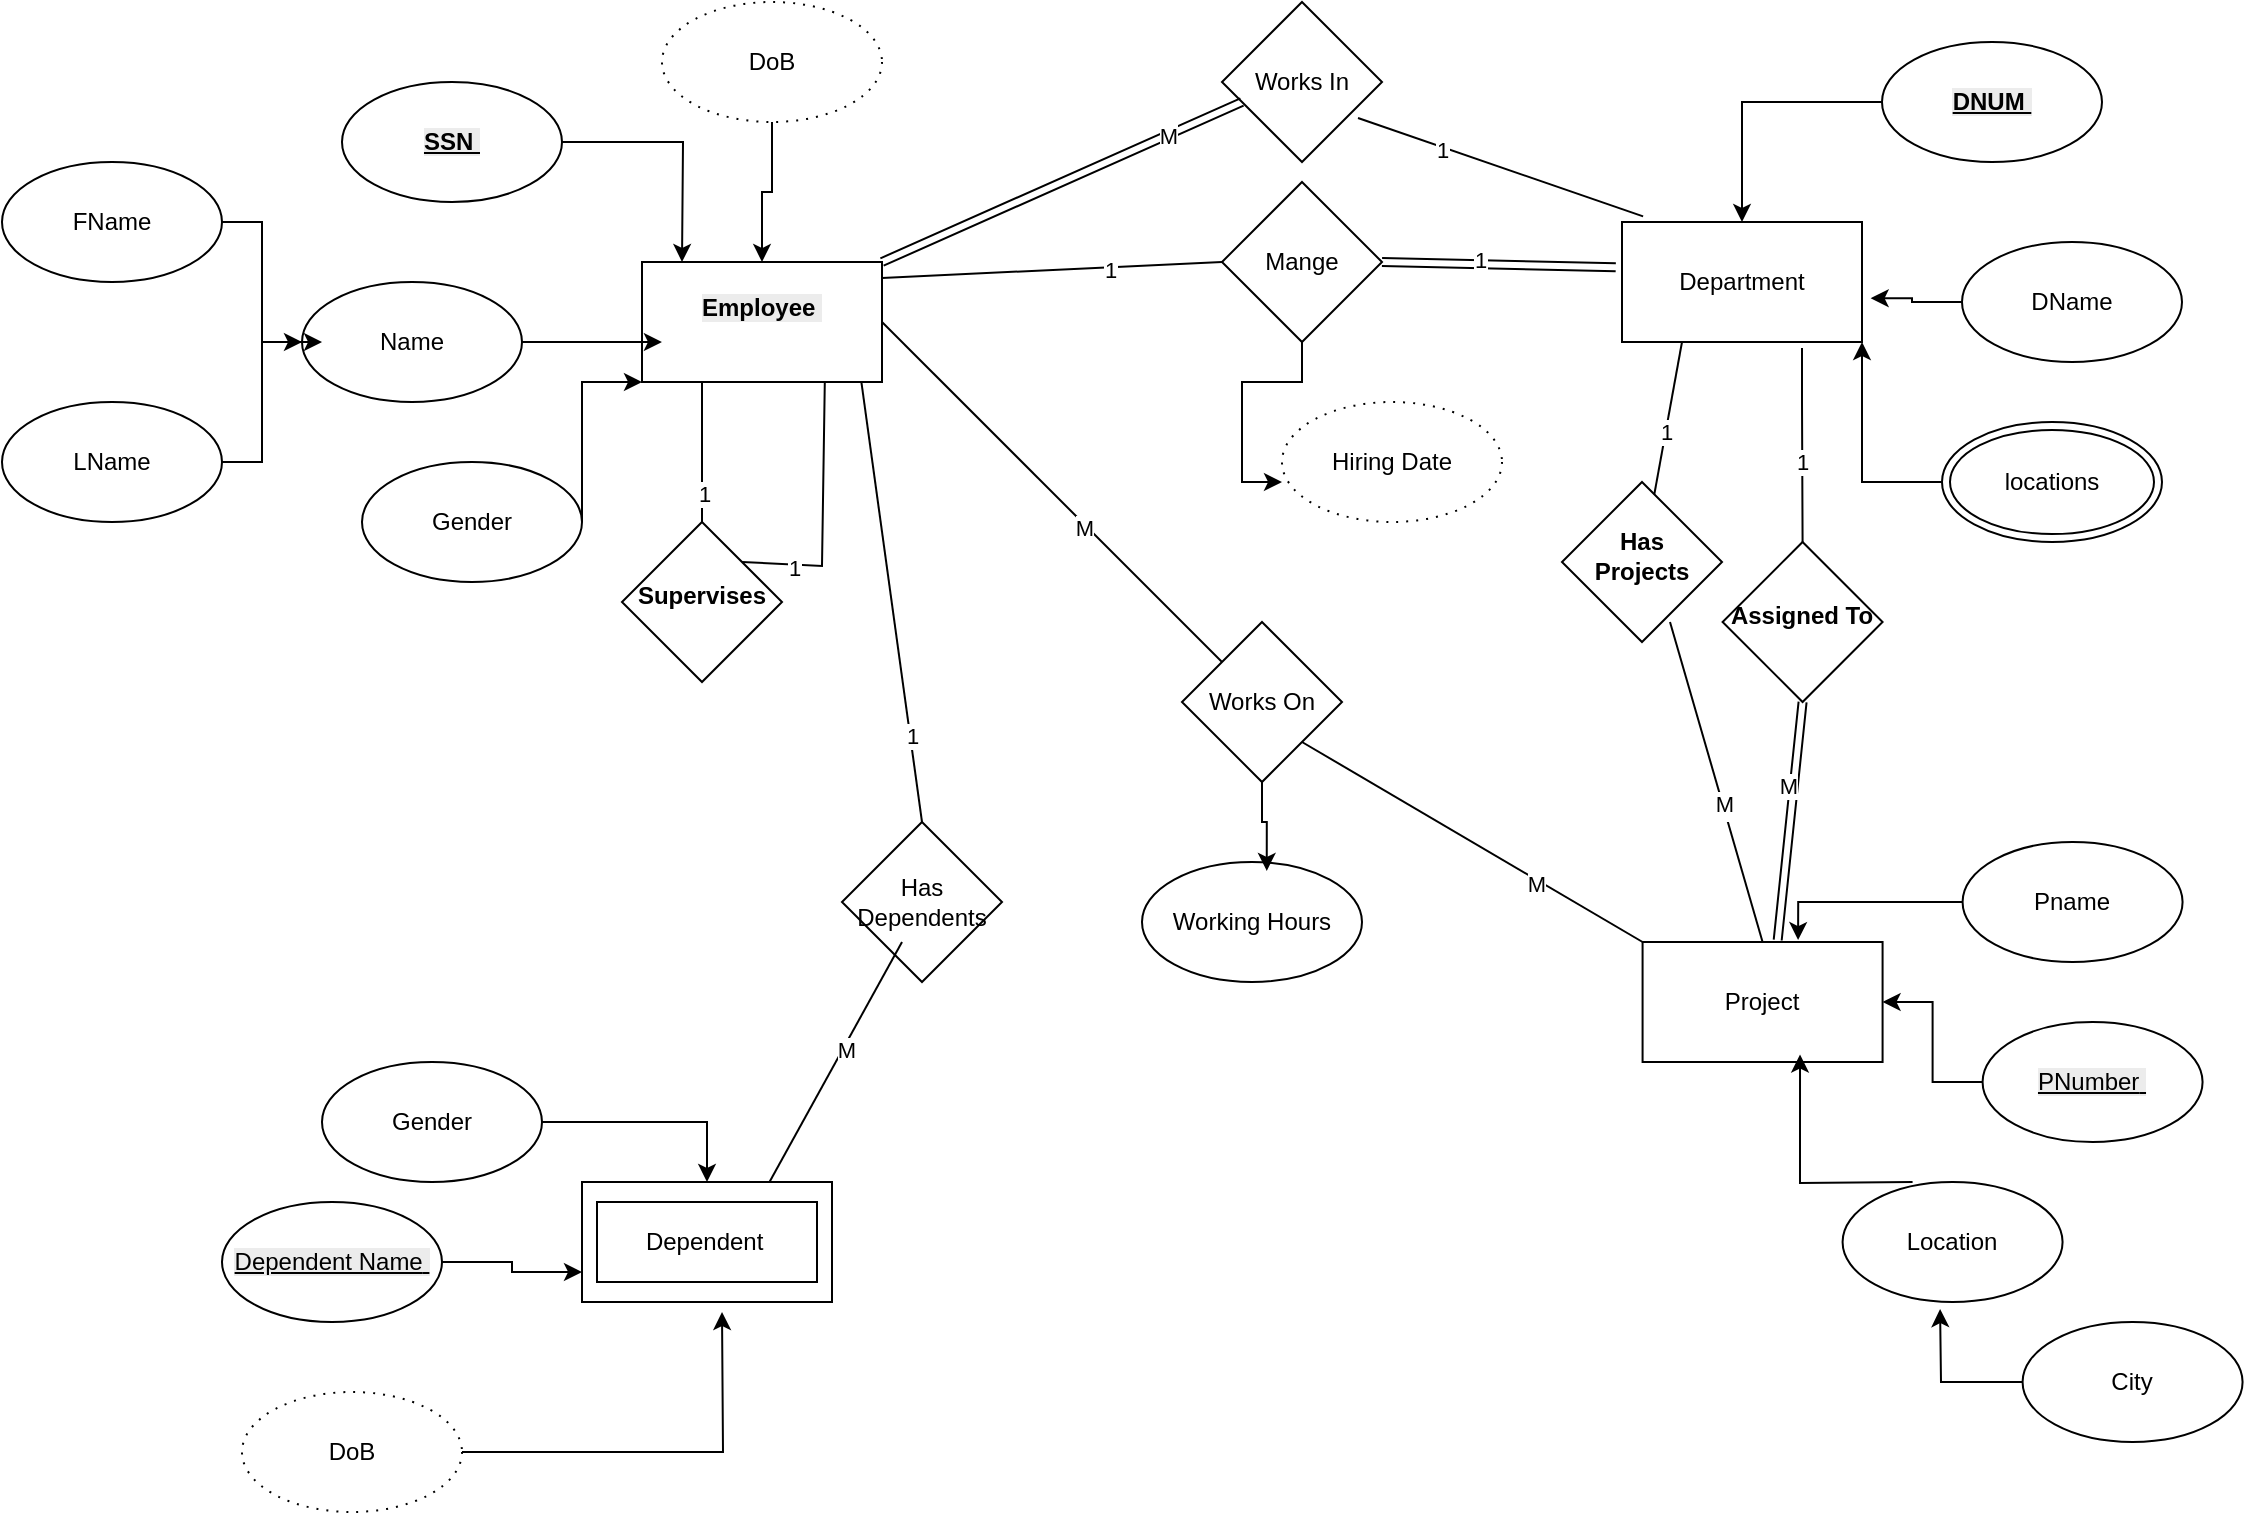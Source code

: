 <mxfile version="26.2.14">
  <diagram id="R2lEEEUBdFMjLlhIrx00" name="Page-1">
    <mxGraphModel dx="2094" dy="699" grid="1" gridSize="10" guides="1" tooltips="1" connect="1" arrows="1" fold="1" page="1" pageScale="1" pageWidth="850" pageHeight="1100" math="0" shadow="0" extFonts="Permanent Marker^https://fonts.googleapis.com/css?family=Permanent+Marker">
      <root>
        <mxCell id="0" />
        <mxCell id="1" parent="0" />
        <mxCell id="DVsW5HRaYk_oVRqKMWnU-54" value="" style="shape=doubleRect;rounded=0;whiteSpace=wrap;html=1;" vertex="1" parent="1">
          <mxGeometry y="590" width="125" height="60" as="geometry" />
        </mxCell>
        <mxCell id="DVsW5HRaYk_oVRqKMWnU-56" value="Dependent&amp;nbsp;" style="rounded=0;whiteSpace=wrap;html=1;" vertex="1" parent="1">
          <mxGeometry x="7.5" y="600" width="110" height="40" as="geometry" />
        </mxCell>
        <mxCell id="DVsW5HRaYk_oVRqKMWnU-19" style="edgeStyle=orthogonalEdgeStyle;rounded=0;orthogonalLoop=1;jettySize=auto;html=1;" edge="1" parent="1" source="DVsW5HRaYk_oVRqKMWnU-14">
          <mxGeometry relative="1" as="geometry">
            <mxPoint x="50" y="130" as="targetPoint" />
          </mxGeometry>
        </mxCell>
        <mxCell id="DVsW5HRaYk_oVRqKMWnU-14" value="&lt;span style=&quot;color: rgb(0, 0, 0); font-family: Helvetica; font-size: 12px; font-style: normal; font-variant-ligatures: normal; font-variant-caps: normal; font-weight: 700; letter-spacing: normal; orphans: 2; text-align: left; text-indent: 0px; text-transform: none; widows: 2; word-spacing: 0px; -webkit-text-stroke-width: 0px; white-space: nowrap; background-color: rgb(236, 236, 236); text-decoration: underline; float: none; display: inline !important;&quot;&gt;SSN&amp;nbsp;&lt;/span&gt;" style="ellipse;whiteSpace=wrap;html=1;" vertex="1" parent="1">
          <mxGeometry x="-120" y="40" width="110" height="60" as="geometry" />
        </mxCell>
        <mxCell id="DVsW5HRaYk_oVRqKMWnU-15" value="&#xa;&lt;span style=&quot;color: rgb(0, 0, 0); font-family: Helvetica; font-size: 12px; font-style: normal; font-variant-ligatures: normal; font-variant-caps: normal; font-weight: 700; letter-spacing: normal; orphans: 2; text-align: center; text-indent: 0px; text-transform: none; widows: 2; word-spacing: 0px; -webkit-text-stroke-width: 0px; white-space: nowrap; background-color: rgb(236, 236, 236); text-decoration-thickness: initial; text-decoration-style: initial; text-decoration-color: initial; display: inline !important; float: none;&quot;&gt;Employee&amp;nbsp;&lt;/span&gt;&#xa;&#xa;" style="rounded=0;whiteSpace=wrap;html=1;" vertex="1" parent="1">
          <mxGeometry x="30" y="130" width="120" height="60" as="geometry" />
        </mxCell>
        <mxCell id="DVsW5HRaYk_oVRqKMWnU-18" value="&lt;span style=&quot;text-align: left; text-wrap-mode: nowrap;&quot;&gt;Name&lt;/span&gt;" style="ellipse;whiteSpace=wrap;html=1;" vertex="1" parent="1">
          <mxGeometry x="-140" y="140" width="110" height="60" as="geometry" />
        </mxCell>
        <mxCell id="DVsW5HRaYk_oVRqKMWnU-20" value="&lt;span style=&quot;text-align: left; text-wrap-mode: nowrap;&quot;&gt;LName&lt;/span&gt;" style="ellipse;whiteSpace=wrap;html=1;" vertex="1" parent="1">
          <mxGeometry x="-290" y="200" width="110" height="60" as="geometry" />
        </mxCell>
        <mxCell id="DVsW5HRaYk_oVRqKMWnU-23" style="edgeStyle=orthogonalEdgeStyle;rounded=0;orthogonalLoop=1;jettySize=auto;html=1;entryX=0;entryY=0.5;entryDx=0;entryDy=0;" edge="1" parent="1" source="DVsW5HRaYk_oVRqKMWnU-21" target="DVsW5HRaYk_oVRqKMWnU-18">
          <mxGeometry relative="1" as="geometry" />
        </mxCell>
        <mxCell id="DVsW5HRaYk_oVRqKMWnU-21" value="&lt;span style=&quot;text-align: left; text-wrap-mode: nowrap;&quot;&gt;FName&lt;/span&gt;" style="ellipse;whiteSpace=wrap;html=1;" vertex="1" parent="1">
          <mxGeometry x="-290" y="80" width="110" height="60" as="geometry" />
        </mxCell>
        <mxCell id="DVsW5HRaYk_oVRqKMWnU-24" style="edgeStyle=orthogonalEdgeStyle;rounded=0;orthogonalLoop=1;jettySize=auto;html=1;entryX=0.091;entryY=0.5;entryDx=0;entryDy=0;entryPerimeter=0;" edge="1" parent="1" source="DVsW5HRaYk_oVRqKMWnU-20" target="DVsW5HRaYk_oVRqKMWnU-18">
          <mxGeometry relative="1" as="geometry" />
        </mxCell>
        <mxCell id="DVsW5HRaYk_oVRqKMWnU-25" style="edgeStyle=orthogonalEdgeStyle;rounded=0;orthogonalLoop=1;jettySize=auto;html=1;entryX=0.083;entryY=0.667;entryDx=0;entryDy=0;entryPerimeter=0;" edge="1" parent="1" source="DVsW5HRaYk_oVRqKMWnU-18" target="DVsW5HRaYk_oVRqKMWnU-15">
          <mxGeometry relative="1" as="geometry" />
        </mxCell>
        <mxCell id="DVsW5HRaYk_oVRqKMWnU-27" style="edgeStyle=orthogonalEdgeStyle;rounded=0;orthogonalLoop=1;jettySize=auto;html=1;" edge="1" parent="1" source="DVsW5HRaYk_oVRqKMWnU-26">
          <mxGeometry relative="1" as="geometry">
            <mxPoint x="30" y="190" as="targetPoint" />
            <Array as="points">
              <mxPoint y="190" />
            </Array>
          </mxGeometry>
        </mxCell>
        <mxCell id="DVsW5HRaYk_oVRqKMWnU-26" value="&lt;span style=&quot;text-align: left; text-wrap-mode: nowrap;&quot;&gt;Gender&lt;/span&gt;" style="ellipse;whiteSpace=wrap;html=1;" vertex="1" parent="1">
          <mxGeometry x="-110" y="230" width="110" height="60" as="geometry" />
        </mxCell>
        <mxCell id="DVsW5HRaYk_oVRqKMWnU-31" style="edgeStyle=orthogonalEdgeStyle;rounded=0;orthogonalLoop=1;jettySize=auto;html=1;entryX=0.5;entryY=0;entryDx=0;entryDy=0;" edge="1" parent="1" source="DVsW5HRaYk_oVRqKMWnU-28" target="DVsW5HRaYk_oVRqKMWnU-15">
          <mxGeometry relative="1" as="geometry" />
        </mxCell>
        <mxCell id="DVsW5HRaYk_oVRqKMWnU-28" value="&lt;div style=&quot;text-align: left;&quot;&gt;&lt;span style=&quot;background-color: transparent; color: light-dark(rgb(0, 0, 0), rgb(255, 255, 255)); text-wrap-mode: nowrap;&quot;&gt;DoB&lt;/span&gt;&lt;/div&gt;" style="ellipse;whiteSpace=wrap;html=1;dashed=1;dashPattern=1 4;points=[[0,0,0,0,0],[0,0.5,0,0,0],[0,1,0,0,0],[0.5,0,0,0,0],[0.5,1,0,0,0],[1,0,0,0,0],[1,0.5,0,0,0],[1,1,0,0,0]];" vertex="1" parent="1">
          <mxGeometry x="40" width="110" height="60" as="geometry" />
        </mxCell>
        <mxCell id="DVsW5HRaYk_oVRqKMWnU-33" value="Department" style="rounded=0;whiteSpace=wrap;html=1;" vertex="1" parent="1">
          <mxGeometry x="520" y="110" width="120" height="60" as="geometry" />
        </mxCell>
        <mxCell id="DVsW5HRaYk_oVRqKMWnU-40" style="edgeStyle=orthogonalEdgeStyle;rounded=0;orthogonalLoop=1;jettySize=auto;html=1;entryX=0.5;entryY=0;entryDx=0;entryDy=0;" edge="1" parent="1" source="DVsW5HRaYk_oVRqKMWnU-34" target="DVsW5HRaYk_oVRqKMWnU-33">
          <mxGeometry relative="1" as="geometry" />
        </mxCell>
        <mxCell id="DVsW5HRaYk_oVRqKMWnU-34" value="&lt;span style=&quot;color: rgb(0, 0, 0); font-family: Helvetica; font-size: 12px; font-style: normal; font-variant-ligatures: normal; font-variant-caps: normal; font-weight: 700; letter-spacing: normal; orphans: 2; text-align: left; text-indent: 0px; text-transform: none; widows: 2; word-spacing: 0px; -webkit-text-stroke-width: 0px; white-space: nowrap; background-color: rgb(236, 236, 236); text-decoration: underline; float: none; display: inline !important;&quot;&gt;DNUM&amp;nbsp;&lt;/span&gt;" style="ellipse;whiteSpace=wrap;html=1;" vertex="1" parent="1">
          <mxGeometry x="650" y="20" width="110" height="60" as="geometry" />
        </mxCell>
        <mxCell id="DVsW5HRaYk_oVRqKMWnU-35" value="DName" style="ellipse;whiteSpace=wrap;html=1;" vertex="1" parent="1">
          <mxGeometry x="690" y="120" width="110" height="60" as="geometry" />
        </mxCell>
        <mxCell id="DVsW5HRaYk_oVRqKMWnU-36" value="locations" style="shape=doubleEllipse;whiteSpace=wrap;html=1;" vertex="1" parent="1">
          <mxGeometry x="680" y="210" width="110" height="60" as="geometry" />
        </mxCell>
        <mxCell id="DVsW5HRaYk_oVRqKMWnU-41" style="edgeStyle=orthogonalEdgeStyle;rounded=0;orthogonalLoop=1;jettySize=auto;html=1;entryX=1.036;entryY=0.635;entryDx=0;entryDy=0;entryPerimeter=0;" edge="1" parent="1" source="DVsW5HRaYk_oVRqKMWnU-35" target="DVsW5HRaYk_oVRqKMWnU-33">
          <mxGeometry relative="1" as="geometry" />
        </mxCell>
        <mxCell id="DVsW5HRaYk_oVRqKMWnU-42" style="edgeStyle=orthogonalEdgeStyle;rounded=0;orthogonalLoop=1;jettySize=auto;html=1;" edge="1" parent="1" source="DVsW5HRaYk_oVRqKMWnU-36">
          <mxGeometry relative="1" as="geometry">
            <mxPoint x="640" y="170" as="targetPoint" />
            <Array as="points">
              <mxPoint x="640" y="240" />
              <mxPoint x="640" y="171" />
            </Array>
          </mxGeometry>
        </mxCell>
        <mxCell id="DVsW5HRaYk_oVRqKMWnU-44" value="Project" style="rounded=0;whiteSpace=wrap;html=1;" vertex="1" parent="1">
          <mxGeometry x="530.29" y="470" width="120" height="60" as="geometry" />
        </mxCell>
        <mxCell id="DVsW5HRaYk_oVRqKMWnU-45" value="Pname" style="ellipse;whiteSpace=wrap;html=1;" vertex="1" parent="1">
          <mxGeometry x="690.29" y="420" width="110" height="60" as="geometry" />
        </mxCell>
        <mxCell id="DVsW5HRaYk_oVRqKMWnU-46" value="City" style="ellipse;whiteSpace=wrap;html=1;" vertex="1" parent="1">
          <mxGeometry x="720.29" y="660" width="110" height="60" as="geometry" />
        </mxCell>
        <mxCell id="DVsW5HRaYk_oVRqKMWnU-47" value="Location" style="ellipse;whiteSpace=wrap;html=1;" vertex="1" parent="1">
          <mxGeometry x="630.29" y="590" width="110" height="60" as="geometry" />
        </mxCell>
        <mxCell id="DVsW5HRaYk_oVRqKMWnU-51" style="edgeStyle=orthogonalEdgeStyle;rounded=0;orthogonalLoop=1;jettySize=auto;html=1;entryX=1;entryY=0.5;entryDx=0;entryDy=0;" edge="1" parent="1" source="DVsW5HRaYk_oVRqKMWnU-48" target="DVsW5HRaYk_oVRqKMWnU-44">
          <mxGeometry relative="1" as="geometry" />
        </mxCell>
        <mxCell id="DVsW5HRaYk_oVRqKMWnU-48" value="&lt;span style=&quot;color: rgb(0, 0, 0); font-family: Helvetica; font-size: 12px; font-style: normal; font-variant-ligatures: normal; font-variant-caps: normal; font-weight: 700; letter-spacing: normal; orphans: 2; text-align: left; text-indent: 0px; text-transform: none; widows: 2; word-spacing: 0px; -webkit-text-stroke-width: 0px; white-space: nowrap; background-color: rgb(236, 236, 236); text-decoration: underline; float: none; display: inline !important;&quot;&gt;&lt;span style=&quot;font-weight: 400; text-align: center; text-wrap-mode: wrap;&quot;&gt;PNumber&lt;/span&gt;&amp;nbsp;&lt;/span&gt;" style="ellipse;whiteSpace=wrap;html=1;" vertex="1" parent="1">
          <mxGeometry x="700.29" y="510" width="110" height="60" as="geometry" />
        </mxCell>
        <mxCell id="DVsW5HRaYk_oVRqKMWnU-50" style="edgeStyle=orthogonalEdgeStyle;rounded=0;orthogonalLoop=1;jettySize=auto;html=1;entryX=0.648;entryY=-0.016;entryDx=0;entryDy=0;entryPerimeter=0;" edge="1" parent="1" source="DVsW5HRaYk_oVRqKMWnU-45" target="DVsW5HRaYk_oVRqKMWnU-44">
          <mxGeometry relative="1" as="geometry" />
        </mxCell>
        <mxCell id="DVsW5HRaYk_oVRqKMWnU-52" style="edgeStyle=orthogonalEdgeStyle;rounded=0;orthogonalLoop=1;jettySize=auto;html=1;entryX=0.656;entryY=0.938;entryDx=0;entryDy=0;entryPerimeter=0;" edge="1" parent="1" target="DVsW5HRaYk_oVRqKMWnU-44">
          <mxGeometry relative="1" as="geometry">
            <mxPoint x="665.29" y="590" as="sourcePoint" />
          </mxGeometry>
        </mxCell>
        <mxCell id="DVsW5HRaYk_oVRqKMWnU-53" style="edgeStyle=orthogonalEdgeStyle;rounded=0;orthogonalLoop=1;jettySize=auto;html=1;entryX=0.625;entryY=1.059;entryDx=0;entryDy=0;entryPerimeter=0;" edge="1" parent="1" source="DVsW5HRaYk_oVRqKMWnU-46">
          <mxGeometry relative="1" as="geometry">
            <mxPoint x="679.04" y="653.54" as="targetPoint" />
          </mxGeometry>
        </mxCell>
        <mxCell id="DVsW5HRaYk_oVRqKMWnU-61" style="edgeStyle=orthogonalEdgeStyle;rounded=0;orthogonalLoop=1;jettySize=auto;html=1;entryX=0.5;entryY=0;entryDx=0;entryDy=0;" edge="1" parent="1" source="DVsW5HRaYk_oVRqKMWnU-57" target="DVsW5HRaYk_oVRqKMWnU-54">
          <mxGeometry relative="1" as="geometry" />
        </mxCell>
        <mxCell id="DVsW5HRaYk_oVRqKMWnU-57" value="Gender" style="ellipse;whiteSpace=wrap;html=1;" vertex="1" parent="1">
          <mxGeometry x="-130" y="530" width="110" height="60" as="geometry" />
        </mxCell>
        <mxCell id="DVsW5HRaYk_oVRqKMWnU-62" style="edgeStyle=orthogonalEdgeStyle;rounded=0;orthogonalLoop=1;jettySize=auto;html=1;entryX=0;entryY=0.75;entryDx=0;entryDy=0;" edge="1" parent="1" source="DVsW5HRaYk_oVRqKMWnU-58" target="DVsW5HRaYk_oVRqKMWnU-54">
          <mxGeometry relative="1" as="geometry" />
        </mxCell>
        <mxCell id="DVsW5HRaYk_oVRqKMWnU-58" value="&lt;span style=&quot;color: rgb(0, 0, 0); font-family: Helvetica; font-size: 12px; font-style: normal; font-variant-ligatures: normal; font-variant-caps: normal; font-weight: 700; letter-spacing: normal; orphans: 2; text-align: left; text-indent: 0px; text-transform: none; widows: 2; word-spacing: 0px; -webkit-text-stroke-width: 0px; white-space: nowrap; background-color: rgb(236, 236, 236); text-decoration: underline; float: none; display: inline !important;&quot;&gt;&lt;span style=&quot;font-weight: 400; text-align: center; text-wrap-mode: wrap;&quot;&gt;Dependent Name&lt;/span&gt;&amp;nbsp;&lt;/span&gt;" style="ellipse;whiteSpace=wrap;html=1;" vertex="1" parent="1">
          <mxGeometry x="-180" y="600" width="110" height="60" as="geometry" />
        </mxCell>
        <mxCell id="DVsW5HRaYk_oVRqKMWnU-63" style="edgeStyle=orthogonalEdgeStyle;rounded=0;orthogonalLoop=1;jettySize=auto;html=1;" edge="1" parent="1" source="DVsW5HRaYk_oVRqKMWnU-60">
          <mxGeometry relative="1" as="geometry">
            <mxPoint x="70" y="655" as="targetPoint" />
          </mxGeometry>
        </mxCell>
        <mxCell id="DVsW5HRaYk_oVRqKMWnU-60" value="&lt;div style=&quot;text-align: left;&quot;&gt;&lt;span style=&quot;background-color: transparent; color: light-dark(rgb(0, 0, 0), rgb(255, 255, 255)); text-wrap-mode: nowrap;&quot;&gt;DoB&lt;/span&gt;&lt;/div&gt;" style="ellipse;whiteSpace=wrap;html=1;dashed=1;dashPattern=1 4;points=[[0,0,0,0,0],[0,0.5,0,0,0],[0,1,0,0,0],[0.5,0,0,0,0],[0.5,1,0,0,0],[1,0,0,0,0],[1,0.5,0,0,0],[1,1,0,0,0]];" vertex="1" parent="1">
          <mxGeometry x="-170" y="695" width="110" height="60" as="geometry" />
        </mxCell>
        <mxCell id="DVsW5HRaYk_oVRqKMWnU-64" value="&lt;table&gt;&lt;tbody&gt;&lt;tr&gt;&lt;td data-col-size=&quot;sm&quot; data-end=&quot;1653&quot; data-start=&quot;1630&quot;&gt;&lt;strong data-end=&quot;1648&quot; data-start=&quot;1632&quot;&gt;Has Projects&lt;/strong&gt;&lt;/td&gt;&lt;/tr&gt;&lt;/tbody&gt;&lt;/table&gt;&lt;table&gt;&lt;tbody&gt;&lt;tr&gt;&lt;td data-end=&quot;1681&quot; data-start=&quot;1653&quot; data-col-size=&quot;sm&quot;&gt;&lt;/td&gt;&lt;/tr&gt;&lt;/tbody&gt;&lt;/table&gt;" style="rhombus;whiteSpace=wrap;html=1;" vertex="1" parent="1">
          <mxGeometry x="490" y="240" width="80" height="80" as="geometry" />
        </mxCell>
        <mxCell id="DVsW5HRaYk_oVRqKMWnU-65" value="" style="endArrow=none;html=1;rounded=0;exitX=0.25;exitY=1;exitDx=0;exitDy=0;" edge="1" parent="1" source="DVsW5HRaYk_oVRqKMWnU-33" target="DVsW5HRaYk_oVRqKMWnU-64">
          <mxGeometry width="50" height="50" relative="1" as="geometry">
            <mxPoint x="540" y="180" as="sourcePoint" />
            <mxPoint x="330" y="340" as="targetPoint" />
            <Array as="points" />
          </mxGeometry>
        </mxCell>
        <mxCell id="DVsW5HRaYk_oVRqKMWnU-100" value="1" style="edgeLabel;html=1;align=center;verticalAlign=middle;resizable=0;points=[];" vertex="1" connectable="0" parent="DVsW5HRaYk_oVRqKMWnU-65">
          <mxGeometry x="0.162" relative="1" as="geometry">
            <mxPoint as="offset" />
          </mxGeometry>
        </mxCell>
        <mxCell id="DVsW5HRaYk_oVRqKMWnU-67" value="Works On" style="rhombus;whiteSpace=wrap;html=1;" vertex="1" parent="1">
          <mxGeometry x="300" y="310" width="80" height="80" as="geometry" />
        </mxCell>
        <mxCell id="DVsW5HRaYk_oVRqKMWnU-68" value="" style="endArrow=none;html=1;rounded=0;entryX=0;entryY=0;entryDx=0;entryDy=0;exitX=1;exitY=1;exitDx=0;exitDy=0;" edge="1" parent="1" source="DVsW5HRaYk_oVRqKMWnU-67" target="DVsW5HRaYk_oVRqKMWnU-44">
          <mxGeometry width="50" height="50" relative="1" as="geometry">
            <mxPoint x="465" y="320" as="sourcePoint" />
            <mxPoint x="515" y="270" as="targetPoint" />
          </mxGeometry>
        </mxCell>
        <mxCell id="DVsW5HRaYk_oVRqKMWnU-85" value="M" style="edgeLabel;html=1;align=center;verticalAlign=middle;resizable=0;points=[];" vertex="1" connectable="0" parent="DVsW5HRaYk_oVRqKMWnU-68">
          <mxGeometry x="0.381" y="-2" relative="1" as="geometry">
            <mxPoint as="offset" />
          </mxGeometry>
        </mxCell>
        <mxCell id="DVsW5HRaYk_oVRqKMWnU-69" value="" style="endArrow=none;html=1;rounded=0;exitX=1;exitY=0.5;exitDx=0;exitDy=0;" edge="1" parent="1" source="DVsW5HRaYk_oVRqKMWnU-15" target="DVsW5HRaYk_oVRqKMWnU-67">
          <mxGeometry width="50" height="50" relative="1" as="geometry">
            <mxPoint x="290" y="250" as="sourcePoint" />
            <mxPoint x="380" y="310" as="targetPoint" />
          </mxGeometry>
        </mxCell>
        <mxCell id="DVsW5HRaYk_oVRqKMWnU-86" value="M" style="edgeLabel;html=1;align=center;verticalAlign=middle;resizable=0;points=[];" vertex="1" connectable="0" parent="DVsW5HRaYk_oVRqKMWnU-69">
          <mxGeometry x="0.203" y="-1" relative="1" as="geometry">
            <mxPoint x="-1" as="offset" />
          </mxGeometry>
        </mxCell>
        <mxCell id="DVsW5HRaYk_oVRqKMWnU-70" value="Mange" style="rhombus;whiteSpace=wrap;html=1;" vertex="1" parent="1">
          <mxGeometry x="320" y="90" width="80" height="80" as="geometry" />
        </mxCell>
        <mxCell id="DVsW5HRaYk_oVRqKMWnU-72" value="" style="endArrow=none;html=1;rounded=0;entryX=0;entryY=0.5;entryDx=0;entryDy=0;" edge="1" parent="1" target="DVsW5HRaYk_oVRqKMWnU-70">
          <mxGeometry width="50" height="50" relative="1" as="geometry">
            <mxPoint x="150" y="138" as="sourcePoint" />
            <mxPoint x="272" y="142" as="targetPoint" />
          </mxGeometry>
        </mxCell>
        <mxCell id="DVsW5HRaYk_oVRqKMWnU-99" value="1" style="edgeLabel;html=1;align=center;verticalAlign=middle;resizable=0;points=[];" vertex="1" connectable="0" parent="DVsW5HRaYk_oVRqKMWnU-72">
          <mxGeometry x="0.331" y="-1" relative="1" as="geometry">
            <mxPoint as="offset" />
          </mxGeometry>
        </mxCell>
        <mxCell id="DVsW5HRaYk_oVRqKMWnU-73" value="Has Dependents" style="rhombus;whiteSpace=wrap;html=1;" vertex="1" parent="1">
          <mxGeometry x="130" y="410" width="80" height="80" as="geometry" />
        </mxCell>
        <mxCell id="DVsW5HRaYk_oVRqKMWnU-74" value="" style="endArrow=none;html=1;rounded=0;entryX=0.914;entryY=0.999;entryDx=0;entryDy=0;entryPerimeter=0;" edge="1" parent="1" target="DVsW5HRaYk_oVRqKMWnU-15">
          <mxGeometry width="50" height="50" relative="1" as="geometry">
            <mxPoint x="170" y="410" as="sourcePoint" />
            <mxPoint x="220" y="360" as="targetPoint" />
          </mxGeometry>
        </mxCell>
        <mxCell id="DVsW5HRaYk_oVRqKMWnU-90" value="1" style="edgeLabel;html=1;align=center;verticalAlign=middle;resizable=0;points=[];" vertex="1" connectable="0" parent="DVsW5HRaYk_oVRqKMWnU-74">
          <mxGeometry x="-0.604" y="-1" relative="1" as="geometry">
            <mxPoint as="offset" />
          </mxGeometry>
        </mxCell>
        <mxCell id="DVsW5HRaYk_oVRqKMWnU-76" value="Works In" style="rhombus;whiteSpace=wrap;html=1;" vertex="1" parent="1">
          <mxGeometry x="320" width="80" height="80" as="geometry" />
        </mxCell>
        <mxCell id="DVsW5HRaYk_oVRqKMWnU-77" value="" style="endArrow=none;html=1;rounded=0;exitX=1;exitY=0;exitDx=0;exitDy=0;entryX=0.088;entryY=-0.047;entryDx=0;entryDy=0;entryPerimeter=0;" edge="1" parent="1" target="DVsW5HRaYk_oVRqKMWnU-33">
          <mxGeometry width="50" height="50" relative="1" as="geometry">
            <mxPoint x="388" y="58" as="sourcePoint" />
            <mxPoint x="530" y="100" as="targetPoint" />
          </mxGeometry>
        </mxCell>
        <mxCell id="DVsW5HRaYk_oVRqKMWnU-88" value="1" style="edgeLabel;html=1;align=center;verticalAlign=middle;resizable=0;points=[];" vertex="1" connectable="0" parent="DVsW5HRaYk_oVRqKMWnU-77">
          <mxGeometry x="-0.417" y="-1" relative="1" as="geometry">
            <mxPoint as="offset" />
          </mxGeometry>
        </mxCell>
        <mxCell id="DVsW5HRaYk_oVRqKMWnU-78" value="" style="shape=link;html=1;rounded=0;exitX=1;exitY=0;exitDx=0;exitDy=0;" edge="1" parent="1" source="DVsW5HRaYk_oVRqKMWnU-15">
          <mxGeometry width="100" relative="1" as="geometry">
            <mxPoint x="240" y="49.5" as="sourcePoint" />
            <mxPoint x="330" y="50" as="targetPoint" />
          </mxGeometry>
        </mxCell>
        <mxCell id="DVsW5HRaYk_oVRqKMWnU-87" value="M" style="edgeLabel;html=1;align=center;verticalAlign=middle;resizable=0;points=[];" vertex="1" connectable="0" parent="DVsW5HRaYk_oVRqKMWnU-78">
          <mxGeometry x="0.578" y="-1" relative="1" as="geometry">
            <mxPoint y="-1" as="offset" />
          </mxGeometry>
        </mxCell>
        <mxCell id="DVsW5HRaYk_oVRqKMWnU-79" value="&lt;div style=&quot;text-align: left;&quot;&gt;&lt;span style=&quot;background-color: transparent; color: light-dark(rgb(0, 0, 0), rgb(255, 255, 255)); text-wrap-mode: nowrap;&quot;&gt;Hiring Date&lt;/span&gt;&lt;/div&gt;" style="ellipse;whiteSpace=wrap;html=1;dashed=1;dashPattern=1 4;points=[[0,0,0,0,0],[0,0.5,0,0,0],[0,1,0,0,0],[0.5,0,0,0,0],[0.5,1,0,0,0],[1,0,0,0,0],[1,0.5,0,0,0],[1,1,0,0,0]];" vertex="1" parent="1">
          <mxGeometry x="350" y="200" width="110" height="60" as="geometry" />
        </mxCell>
        <mxCell id="DVsW5HRaYk_oVRqKMWnU-82" style="edgeStyle=orthogonalEdgeStyle;rounded=0;orthogonalLoop=1;jettySize=auto;html=1;entryX=0;entryY=0.667;entryDx=0;entryDy=0;entryPerimeter=0;" edge="1" parent="1" source="DVsW5HRaYk_oVRqKMWnU-70" target="DVsW5HRaYk_oVRqKMWnU-79">
          <mxGeometry relative="1" as="geometry" />
        </mxCell>
        <mxCell id="DVsW5HRaYk_oVRqKMWnU-83" value="Working Hours" style="ellipse;whiteSpace=wrap;html=1;" vertex="1" parent="1">
          <mxGeometry x="280" y="430" width="110" height="60" as="geometry" />
        </mxCell>
        <mxCell id="DVsW5HRaYk_oVRqKMWnU-84" style="edgeStyle=orthogonalEdgeStyle;rounded=0;orthogonalLoop=1;jettySize=auto;html=1;entryX=0.567;entryY=0.074;entryDx=0;entryDy=0;entryPerimeter=0;" edge="1" parent="1" source="DVsW5HRaYk_oVRqKMWnU-67" target="DVsW5HRaYk_oVRqKMWnU-83">
          <mxGeometry relative="1" as="geometry" />
        </mxCell>
        <mxCell id="DVsW5HRaYk_oVRqKMWnU-89" value="" style="endArrow=none;html=1;rounded=0;exitX=0.75;exitY=0;exitDx=0;exitDy=0;" edge="1" parent="1" source="DVsW5HRaYk_oVRqKMWnU-54">
          <mxGeometry width="50" height="50" relative="1" as="geometry">
            <mxPoint x="100" y="580" as="sourcePoint" />
            <mxPoint x="160" y="470" as="targetPoint" />
          </mxGeometry>
        </mxCell>
        <mxCell id="DVsW5HRaYk_oVRqKMWnU-91" value="M" style="edgeLabel;html=1;align=center;verticalAlign=middle;resizable=0;points=[];" vertex="1" connectable="0" parent="DVsW5HRaYk_oVRqKMWnU-89">
          <mxGeometry x="0.112" y="-1" relative="1" as="geometry">
            <mxPoint as="offset" />
          </mxGeometry>
        </mxCell>
        <mxCell id="DVsW5HRaYk_oVRqKMWnU-92" value="&lt;table&gt;&lt;tbody&gt;&lt;tr&gt;&lt;td data-col-size=&quot;sm&quot; data-end=&quot;1105&quot; data-start=&quot;1082&quot;&gt;&lt;strong data-end=&quot;1098&quot; data-start=&quot;1084&quot;&gt;Supervises&lt;/strong&gt;&lt;/td&gt;&lt;/tr&gt;&lt;/tbody&gt;&lt;/table&gt;&lt;table&gt;&lt;tbody&gt;&lt;tr&gt;&lt;td data-end=&quot;1133&quot; data-start=&quot;1105&quot; data-col-size=&quot;sm&quot;&gt;&lt;/td&gt;&lt;/tr&gt;&lt;/tbody&gt;&lt;/table&gt;" style="rhombus;whiteSpace=wrap;html=1;" vertex="1" parent="1">
          <mxGeometry x="20" y="260" width="80" height="80" as="geometry" />
        </mxCell>
        <mxCell id="DVsW5HRaYk_oVRqKMWnU-93" value="" style="endArrow=none;html=1;rounded=0;exitX=0.5;exitY=0;exitDx=0;exitDy=0;" edge="1" parent="1" source="DVsW5HRaYk_oVRqKMWnU-92">
          <mxGeometry width="50" height="50" relative="1" as="geometry">
            <mxPoint x="100" y="410" as="sourcePoint" />
            <mxPoint x="60" y="190" as="targetPoint" />
          </mxGeometry>
        </mxCell>
        <mxCell id="DVsW5HRaYk_oVRqKMWnU-94" value="1" style="edgeLabel;html=1;align=center;verticalAlign=middle;resizable=0;points=[];" vertex="1" connectable="0" parent="DVsW5HRaYk_oVRqKMWnU-93">
          <mxGeometry x="-0.604" y="-1" relative="1" as="geometry">
            <mxPoint as="offset" />
          </mxGeometry>
        </mxCell>
        <mxCell id="DVsW5HRaYk_oVRqKMWnU-95" value="" style="endArrow=none;html=1;rounded=0;exitX=1;exitY=0;exitDx=0;exitDy=0;entryX=0.595;entryY=0.968;entryDx=0;entryDy=0;entryPerimeter=0;" edge="1" parent="1" source="DVsW5HRaYk_oVRqKMWnU-92">
          <mxGeometry width="50" height="50" relative="1" as="geometry">
            <mxPoint x="100" y="281.92" as="sourcePoint" />
            <mxPoint x="121.4" y="190.0" as="targetPoint" />
            <Array as="points">
              <mxPoint x="120" y="282" />
            </Array>
          </mxGeometry>
        </mxCell>
        <mxCell id="DVsW5HRaYk_oVRqKMWnU-96" value="1" style="edgeLabel;html=1;align=center;verticalAlign=middle;resizable=0;points=[];" vertex="1" connectable="0" parent="DVsW5HRaYk_oVRqKMWnU-95">
          <mxGeometry x="-0.604" y="-1" relative="1" as="geometry">
            <mxPoint as="offset" />
          </mxGeometry>
        </mxCell>
        <mxCell id="DVsW5HRaYk_oVRqKMWnU-97" value="" style="shape=link;html=1;rounded=0;exitX=1;exitY=0.5;exitDx=0;exitDy=0;entryX=-0.026;entryY=0.377;entryDx=0;entryDy=0;entryPerimeter=0;" edge="1" parent="1" source="DVsW5HRaYk_oVRqKMWnU-70" target="DVsW5HRaYk_oVRqKMWnU-33">
          <mxGeometry width="100" relative="1" as="geometry">
            <mxPoint x="390" y="120" as="sourcePoint" />
            <mxPoint x="510" y="140" as="targetPoint" />
          </mxGeometry>
        </mxCell>
        <mxCell id="DVsW5HRaYk_oVRqKMWnU-98" value="1" style="edgeLabel;html=1;align=center;verticalAlign=middle;resizable=0;points=[];" vertex="1" connectable="0" parent="DVsW5HRaYk_oVRqKMWnU-97">
          <mxGeometry x="-0.159" y="2" relative="1" as="geometry">
            <mxPoint as="offset" />
          </mxGeometry>
        </mxCell>
        <mxCell id="DVsW5HRaYk_oVRqKMWnU-102" value="" style="endArrow=none;html=1;rounded=0;exitX=0.25;exitY=1;exitDx=0;exitDy=0;entryX=0.5;entryY=0;entryDx=0;entryDy=0;" edge="1" parent="1" target="DVsW5HRaYk_oVRqKMWnU-44">
          <mxGeometry width="50" height="50" relative="1" as="geometry">
            <mxPoint x="544" y="310" as="sourcePoint" />
            <mxPoint x="530" y="386" as="targetPoint" />
            <Array as="points" />
          </mxGeometry>
        </mxCell>
        <mxCell id="DVsW5HRaYk_oVRqKMWnU-103" value="1" style="edgeLabel;html=1;align=center;verticalAlign=middle;resizable=0;points=[];" vertex="1" connectable="0" parent="DVsW5HRaYk_oVRqKMWnU-102">
          <mxGeometry x="0.162" relative="1" as="geometry">
            <mxPoint as="offset" />
          </mxGeometry>
        </mxCell>
        <mxCell id="DVsW5HRaYk_oVRqKMWnU-104" value="M" style="edgeLabel;html=1;align=center;verticalAlign=middle;resizable=0;points=[];" vertex="1" connectable="0" parent="DVsW5HRaYk_oVRqKMWnU-102">
          <mxGeometry x="0.137" relative="1" as="geometry">
            <mxPoint as="offset" />
          </mxGeometry>
        </mxCell>
        <mxCell id="DVsW5HRaYk_oVRqKMWnU-105" value="&lt;table&gt;&lt;tbody&gt;&lt;tr&gt;&lt;td data-col-size=&quot;sm&quot; data-end=&quot;1848&quot; data-start=&quot;1825&quot;&gt;&lt;strong data-end=&quot;1842&quot; data-start=&quot;1827&quot;&gt;Assigned To&lt;/strong&gt;&lt;/td&gt;&lt;/tr&gt;&lt;/tbody&gt;&lt;/table&gt;&lt;table&gt;&lt;tbody&gt;&lt;tr&gt;&lt;td data-end=&quot;1876&quot; data-start=&quot;1848&quot; data-col-size=&quot;sm&quot;&gt;&lt;/td&gt;&lt;/tr&gt;&lt;/tbody&gt;&lt;/table&gt;" style="rhombus;whiteSpace=wrap;html=1;" vertex="1" parent="1">
          <mxGeometry x="570.29" y="270" width="80" height="80" as="geometry" />
        </mxCell>
        <mxCell id="DVsW5HRaYk_oVRqKMWnU-106" value="" style="shape=link;html=1;rounded=0;entryX=0.563;entryY=-0.016;entryDx=0;entryDy=0;entryPerimeter=0;exitX=0.5;exitY=1;exitDx=0;exitDy=0;" edge="1" parent="1" source="DVsW5HRaYk_oVRqKMWnU-105" target="DVsW5HRaYk_oVRqKMWnU-44">
          <mxGeometry width="100" relative="1" as="geometry">
            <mxPoint x="620.29" y="340" as="sourcePoint" />
            <mxPoint x="720.29" y="340" as="targetPoint" />
          </mxGeometry>
        </mxCell>
        <mxCell id="DVsW5HRaYk_oVRqKMWnU-110" value="M" style="edgeLabel;html=1;align=center;verticalAlign=middle;resizable=0;points=[];" vertex="1" connectable="0" parent="DVsW5HRaYk_oVRqKMWnU-106">
          <mxGeometry x="-0.286" y="-3" relative="1" as="geometry">
            <mxPoint as="offset" />
          </mxGeometry>
        </mxCell>
        <mxCell id="DVsW5HRaYk_oVRqKMWnU-107" value="" style="endArrow=none;html=1;rounded=0;entryX=0.5;entryY=0;entryDx=0;entryDy=0;" edge="1" parent="1" target="DVsW5HRaYk_oVRqKMWnU-105">
          <mxGeometry width="50" height="50" relative="1" as="geometry">
            <mxPoint x="610" y="173" as="sourcePoint" />
            <mxPoint x="546" y="256" as="targetPoint" />
            <Array as="points">
              <mxPoint x="610" y="200" />
            </Array>
          </mxGeometry>
        </mxCell>
        <mxCell id="DVsW5HRaYk_oVRqKMWnU-108" value="1" style="edgeLabel;html=1;align=center;verticalAlign=middle;resizable=0;points=[];" vertex="1" connectable="0" parent="DVsW5HRaYk_oVRqKMWnU-107">
          <mxGeometry x="0.162" relative="1" as="geometry">
            <mxPoint as="offset" />
          </mxGeometry>
        </mxCell>
      </root>
    </mxGraphModel>
  </diagram>
</mxfile>
